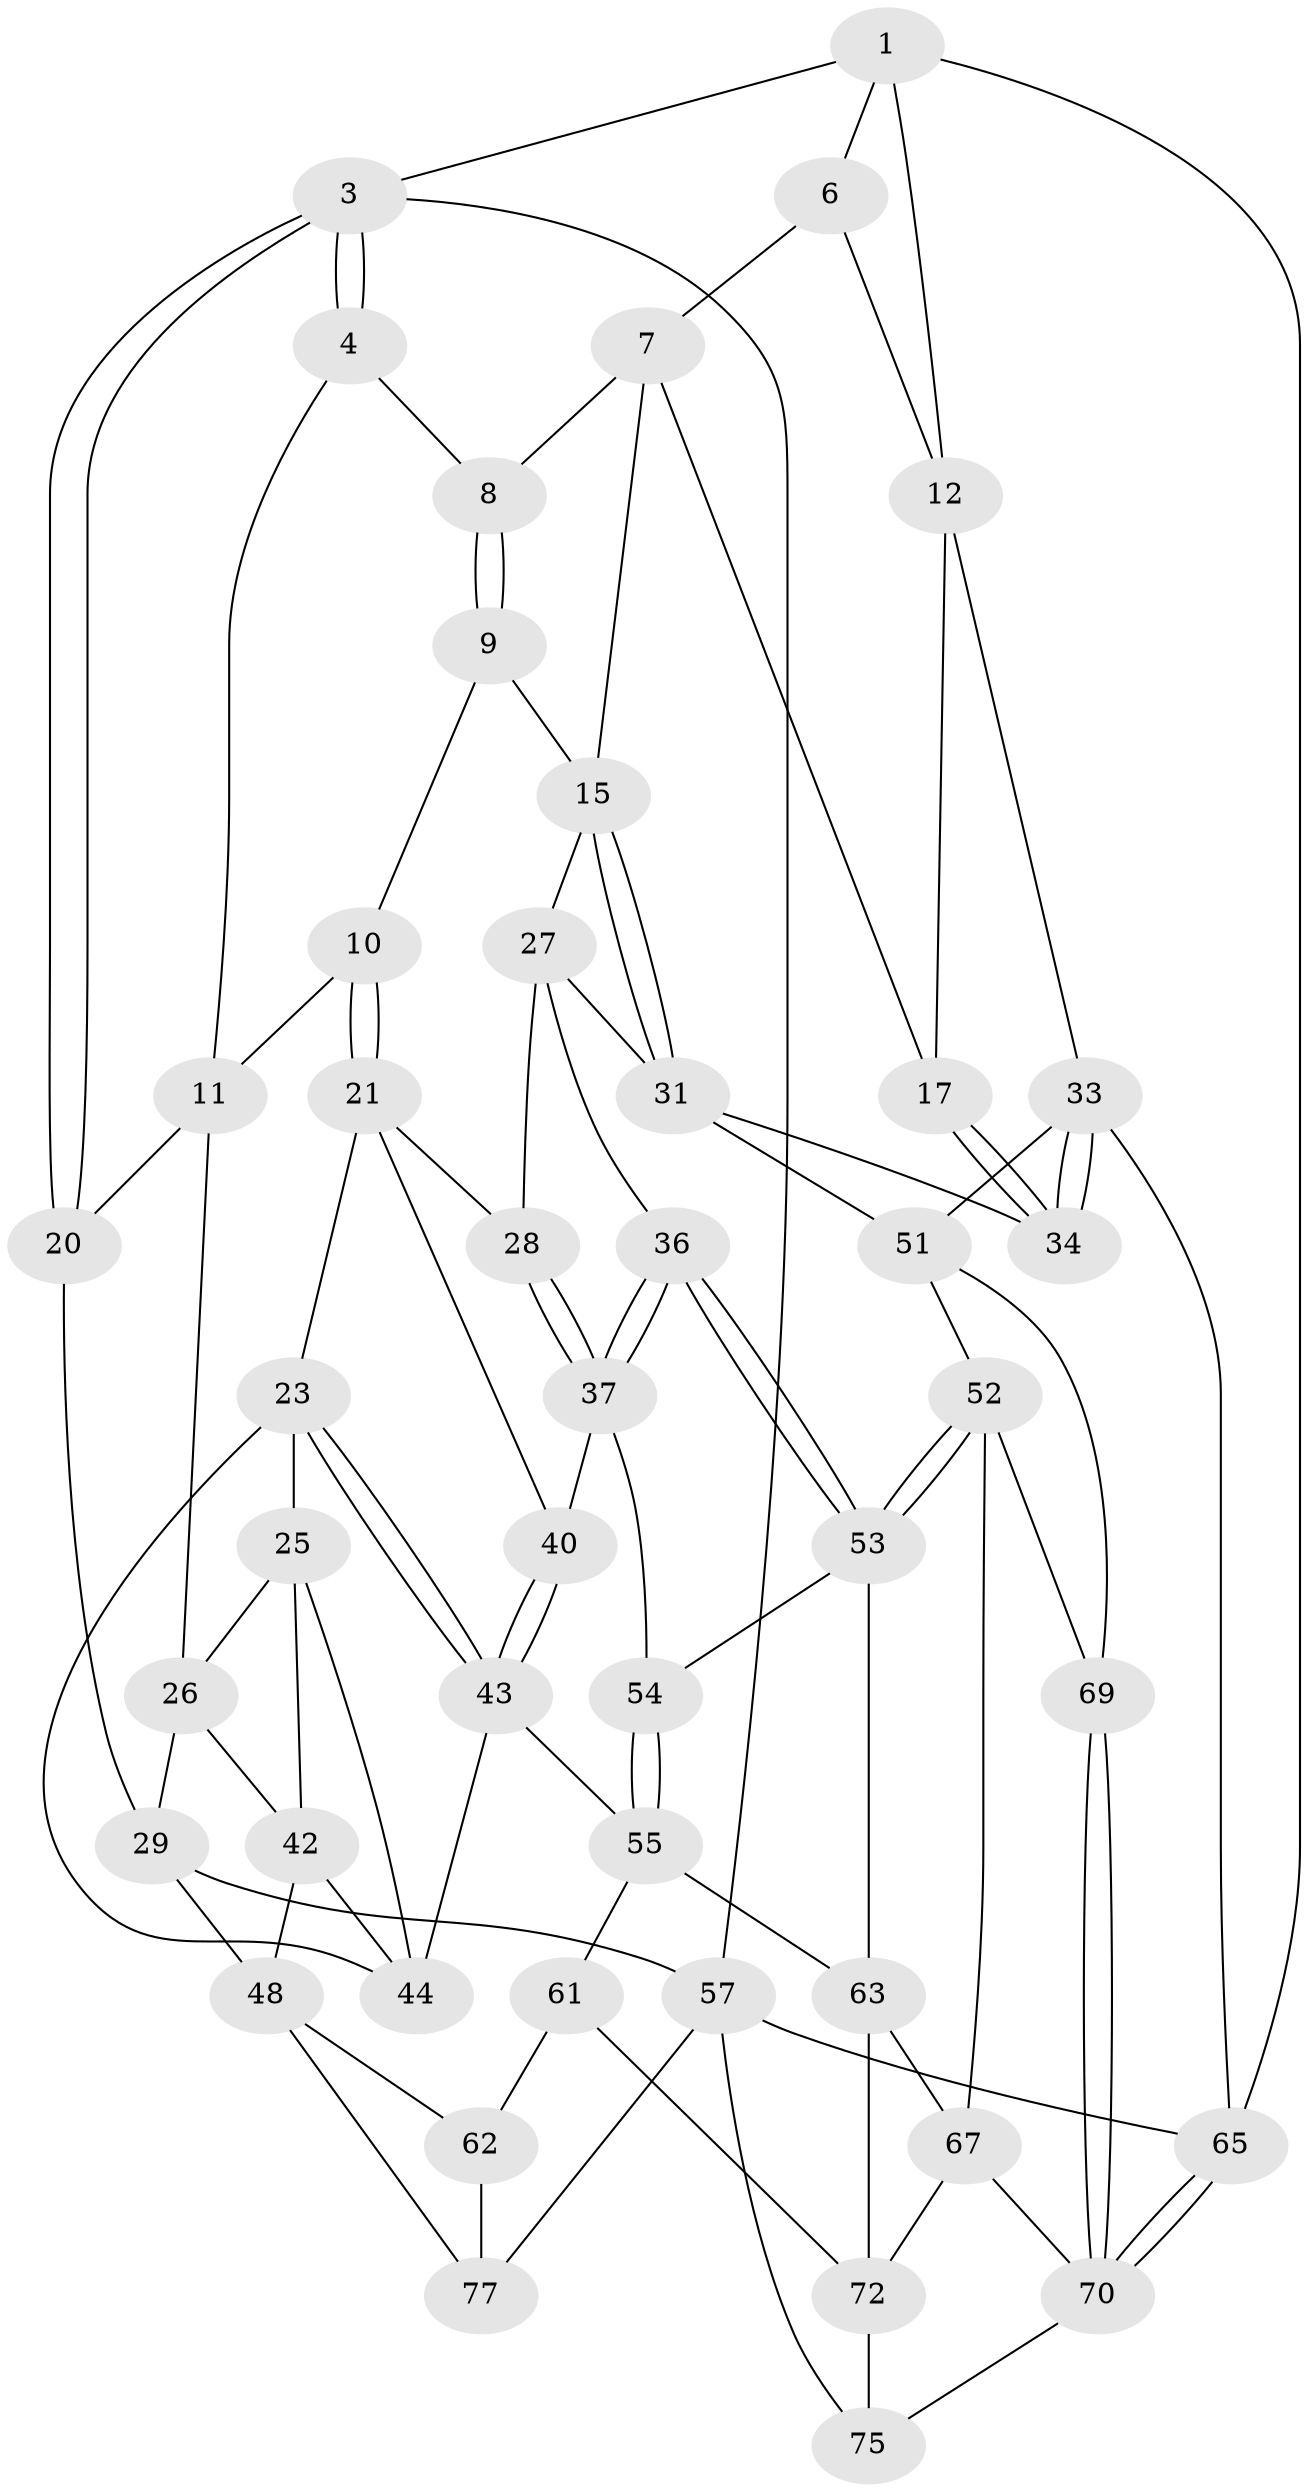 // Generated by graph-tools (version 1.1) at 2025/52/02/27/25 19:52:36]
// undirected, 46 vertices, 100 edges
graph export_dot {
graph [start="1"]
  node [color=gray90,style=filled];
  1 [pos="+0.8700694717771437+0",super="+2"];
  3 [pos="+0+0"];
  4 [pos="+0.3516098802538903+0",super="+5"];
  6 [pos="+0.8057810463234312+0.050366898924740604"];
  7 [pos="+0.7692412520339744+0.08288028090878577",super="+14"];
  8 [pos="+0.6542078388290254+0.08091758539189649"];
  9 [pos="+0.5492222777660118+0.14970913910097383"];
  10 [pos="+0.5040569453017433+0.1441896926485196"];
  11 [pos="+0.35569660153461585+0",super="+19"];
  12 [pos="+1+0.095011262648744",super="+13"];
  15 [pos="+0.7577434216199427+0.3021312429977909",super="+16"];
  17 [pos="+0.8460484868456011+0.2914420260039925",super="+18"];
  20 [pos="+0+0"];
  21 [pos="+0.4216825404752662+0.31446573285013363",super="+22"];
  23 [pos="+0.37202279787397396+0.3315134264154518",super="+24"];
  25 [pos="+0.23309419209605536+0.3088566696459855",super="+41"];
  26 [pos="+0.1670929170535071+0.22745450941177145",super="+30"];
  27 [pos="+0.5608118643655188+0.3655994807695927",super="+32"];
  28 [pos="+0.5194776523306938+0.36630957000205233"];
  29 [pos="+0+0.2993265318279961",super="+50"];
  31 [pos="+0.7120535580704076+0.43935471285963523",super="+38"];
  33 [pos="+1+0.45316988908938877",super="+58"];
  34 [pos="+1+0.4658784871358062",super="+35"];
  36 [pos="+0.6481664842626902+0.5019689808997071"];
  37 [pos="+0.543659158315054+0.4851783725374919",super="+39"];
  40 [pos="+0.47368823218504574+0.5115028587973416"];
  42 [pos="+0.0924588990940235+0.4814831579869281",super="+47"];
  43 [pos="+0.36746375966216566+0.5268181153698422",super="+45"];
  44 [pos="+0.26167085359518916+0.5173605185356981",super="+46"];
  48 [pos="+0+0.7071833891962908",super="+49"];
  51 [pos="+0.8704226262270611+0.5845098884960568",super="+59"];
  52 [pos="+0.7099310349088565+0.6906188161714905",super="+66"];
  53 [pos="+0.6518769135316452+0.620089551613983",super="+56"];
  54 [pos="+0.49570527904158684+0.5879221141972274"];
  55 [pos="+0.3285873618872917+0.6038182012277307",super="+60"];
  57 [pos="+0+1",super="+78"];
  61 [pos="+0.16335473084872243+0.7742236542883486",super="+73"];
  62 [pos="+0.07696969618898303+0.7520059767579819",super="+76"];
  63 [pos="+0.42637386116995096+0.7639153713428694",super="+64"];
  65 [pos="+1+1"];
  67 [pos="+0.5795683198922654+0.7917398465896593",super="+68"];
  69 [pos="+0.8260691539347914+0.8837696926347726"];
  70 [pos="+0.8269969119894399+1",super="+71"];
  72 [pos="+0.2991064062503095+0.9055301303261755",super="+74"];
  75 [pos="+0.5091729613101689+1"];
  77 [pos="+0.15579116975156387+1"];
  1 -- 6;
  1 -- 65;
  1 -- 3;
  1 -- 12;
  3 -- 4;
  3 -- 4;
  3 -- 20;
  3 -- 20;
  3 -- 57;
  4 -- 11;
  4 -- 8;
  6 -- 7;
  6 -- 12;
  7 -- 8;
  7 -- 17;
  7 -- 15;
  8 -- 9;
  8 -- 9;
  9 -- 10;
  9 -- 15;
  10 -- 11;
  10 -- 21;
  10 -- 21;
  11 -- 26;
  11 -- 20;
  12 -- 33;
  12 -- 17;
  15 -- 31;
  15 -- 31;
  15 -- 27;
  17 -- 34 [weight=2];
  17 -- 34;
  20 -- 29;
  21 -- 28;
  21 -- 40;
  21 -- 23;
  23 -- 43;
  23 -- 43;
  23 -- 25;
  23 -- 44;
  25 -- 26;
  25 -- 42;
  25 -- 44;
  26 -- 42;
  26 -- 29;
  27 -- 28;
  27 -- 36;
  27 -- 31;
  28 -- 37;
  28 -- 37;
  29 -- 48;
  29 -- 57;
  31 -- 51;
  31 -- 34;
  33 -- 34;
  33 -- 34;
  33 -- 65;
  33 -- 51;
  36 -- 37;
  36 -- 37;
  36 -- 53;
  36 -- 53;
  37 -- 40;
  37 -- 54;
  40 -- 43;
  40 -- 43;
  42 -- 48;
  42 -- 44;
  43 -- 55;
  43 -- 44;
  48 -- 62;
  48 -- 77;
  51 -- 52;
  51 -- 69;
  52 -- 53;
  52 -- 53;
  52 -- 67;
  52 -- 69;
  53 -- 54;
  53 -- 63;
  54 -- 55;
  54 -- 55;
  55 -- 63;
  55 -- 61;
  57 -- 65;
  57 -- 75;
  57 -- 77;
  61 -- 62 [weight=2];
  61 -- 72;
  62 -- 77;
  63 -- 72;
  63 -- 67;
  65 -- 70;
  65 -- 70;
  67 -- 70;
  67 -- 72;
  69 -- 70;
  69 -- 70;
  70 -- 75;
  72 -- 75;
}
